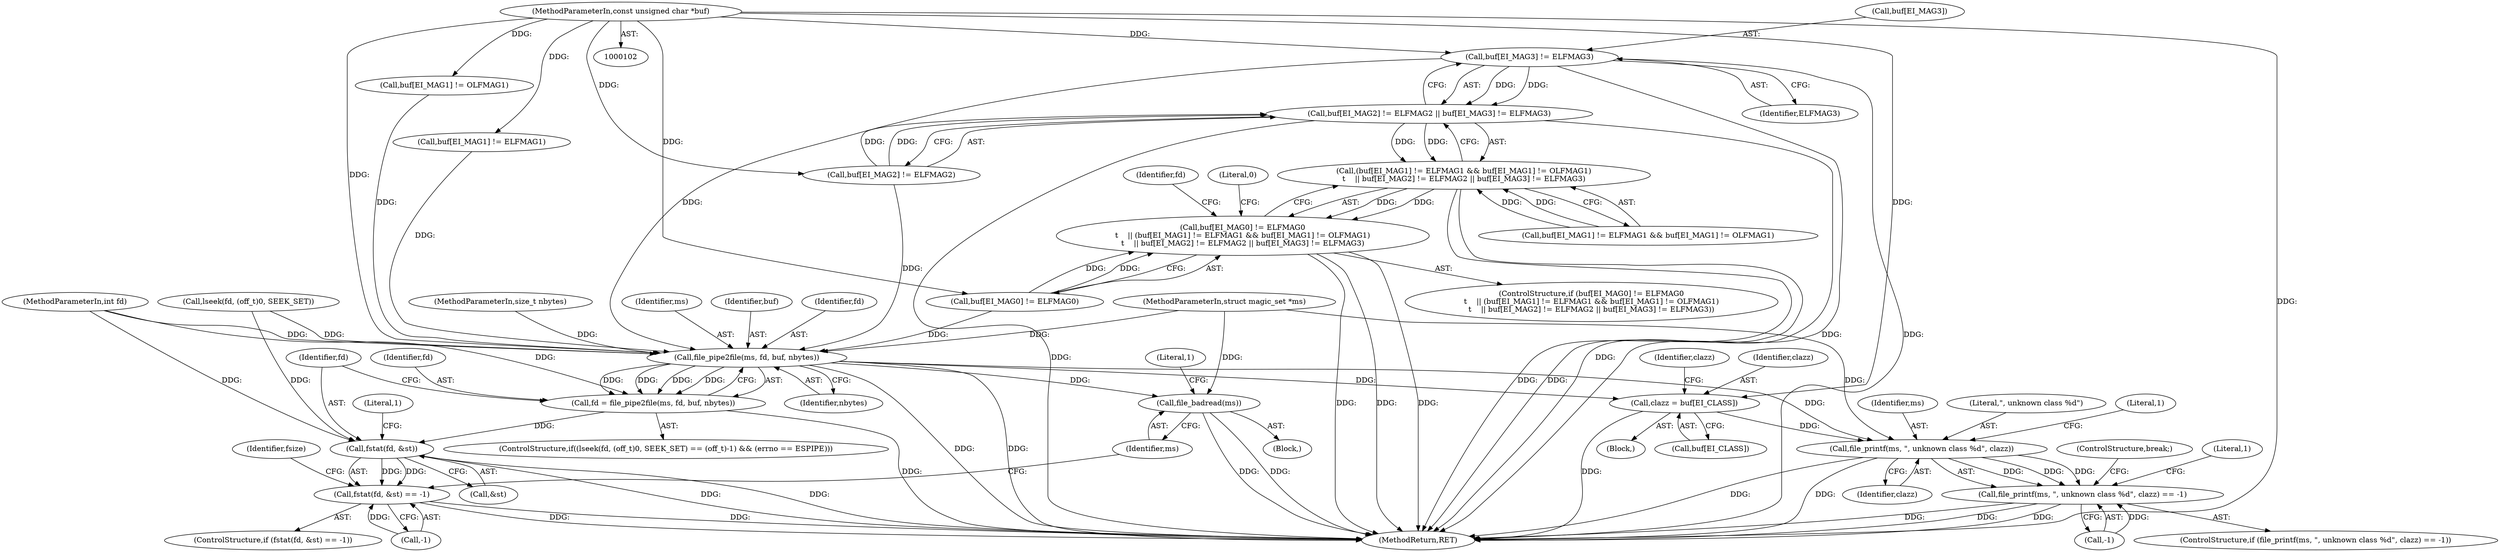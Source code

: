 digraph "0_file_b4c01141e5367f247b84dcaf6aefbb4e741842b8_0@array" {
"1000157" [label="(Call,buf[EI_MAG3] != ELFMAG3)"];
"1000105" [label="(MethodParameterIn,const unsigned char *buf)"];
"1000151" [label="(Call,buf[EI_MAG2] != ELFMAG2 || buf[EI_MAG3] != ELFMAG3)"];
"1000139" [label="(Call,(buf[EI_MAG1] != ELFMAG1 && buf[EI_MAG1] != OLFMAG1)\n\t    || buf[EI_MAG2] != ELFMAG2 || buf[EI_MAG3] != ELFMAG3)"];
"1000133" [label="(Call,buf[EI_MAG0] != ELFMAG0\n\t    || (buf[EI_MAG1] != ELFMAG1 && buf[EI_MAG1] != OLFMAG1)\n\t    || buf[EI_MAG2] != ELFMAG2 || buf[EI_MAG3] != ELFMAG3)"];
"1000182" [label="(Call,file_pipe2file(ms, fd, buf, nbytes))"];
"1000180" [label="(Call,fd = file_pipe2file(ms, fd, buf, nbytes))"];
"1000189" [label="(Call,fstat(fd, &st))"];
"1000188" [label="(Call,fstat(fd, &st) == -1)"];
"1000196" [label="(Call,file_badread(ms))"];
"1000206" [label="(Call,clazz = buf[EI_CLASS])"];
"1000219" [label="(Call,file_printf(ms, \", unknown class %d\", clazz))"];
"1000218" [label="(Call,file_printf(ms, \", unknown class %d\", clazz) == -1)"];
"1000191" [label="(Call,&st)"];
"1000140" [label="(Call,buf[EI_MAG1] != ELFMAG1 && buf[EI_MAG1] != OLFMAG1)"];
"1000106" [label="(MethodParameterIn,size_t nbytes)"];
"1000197" [label="(Identifier,ms)"];
"1000146" [label="(Call,buf[EI_MAG1] != OLFMAG1)"];
"1000219" [label="(Call,file_printf(ms, \", unknown class %d\", clazz))"];
"1000231" [label="(MethodReturn,RET)"];
"1000139" [label="(Call,(buf[EI_MAG1] != ELFMAG1 && buf[EI_MAG1] != OLFMAG1)\n\t    || buf[EI_MAG2] != ELFMAG2 || buf[EI_MAG3] != ELFMAG3)"];
"1000164" [label="(ControlStructure,if((lseek(fd, (off_t)0, SEEK_SET) == (off_t)-1) && (errno == ESPIPE)))"];
"1000223" [label="(Call,-1)"];
"1000183" [label="(Identifier,ms)"];
"1000195" [label="(Block,)"];
"1000227" [label="(Literal,1)"];
"1000200" [label="(Literal,1)"];
"1000222" [label="(Identifier,clazz)"];
"1000180" [label="(Call,fd = file_pipe2file(ms, fd, buf, nbytes))"];
"1000194" [label="(Literal,1)"];
"1000152" [label="(Call,buf[EI_MAG2] != ELFMAG2)"];
"1000218" [label="(Call,file_printf(ms, \", unknown class %d\", clazz) == -1)"];
"1000206" [label="(Call,clazz = buf[EI_CLASS])"];
"1000187" [label="(ControlStructure,if (fstat(fd, &st) == -1))"];
"1000207" [label="(Identifier,clazz)"];
"1000107" [label="(Block,)"];
"1000158" [label="(Call,buf[EI_MAG3])"];
"1000133" [label="(Call,buf[EI_MAG0] != ELFMAG0\n\t    || (buf[EI_MAG1] != ELFMAG1 && buf[EI_MAG1] != OLFMAG1)\n\t    || buf[EI_MAG2] != ELFMAG2 || buf[EI_MAG3] != ELFMAG3)"];
"1000224" [label="(Literal,1)"];
"1000221" [label="(Literal,\", unknown class %d\")"];
"1000208" [label="(Call,buf[EI_CLASS])"];
"1000186" [label="(Identifier,nbytes)"];
"1000151" [label="(Call,buf[EI_MAG2] != ELFMAG2 || buf[EI_MAG3] != ELFMAG3)"];
"1000103" [label="(MethodParameterIn,struct magic_set *ms)"];
"1000181" [label="(Identifier,fd)"];
"1000193" [label="(Call,-1)"];
"1000190" [label="(Identifier,fd)"];
"1000212" [label="(Identifier,clazz)"];
"1000167" [label="(Call,lseek(fd, (off_t)0, SEEK_SET))"];
"1000202" [label="(Identifier,fsize)"];
"1000217" [label="(ControlStructure,if (file_printf(ms, \", unknown class %d\", clazz) == -1))"];
"1000185" [label="(Identifier,buf)"];
"1000188" [label="(Call,fstat(fd, &st) == -1)"];
"1000105" [label="(MethodParameterIn,const unsigned char *buf)"];
"1000104" [label="(MethodParameterIn,int fd)"];
"1000220" [label="(Identifier,ms)"];
"1000157" [label="(Call,buf[EI_MAG3] != ELFMAG3)"];
"1000161" [label="(Identifier,ELFMAG3)"];
"1000134" [label="(Call,buf[EI_MAG0] != ELFMAG0)"];
"1000228" [label="(ControlStructure,break;)"];
"1000132" [label="(ControlStructure,if (buf[EI_MAG0] != ELFMAG0\n\t    || (buf[EI_MAG1] != ELFMAG1 && buf[EI_MAG1] != OLFMAG1)\n\t    || buf[EI_MAG2] != ELFMAG2 || buf[EI_MAG3] != ELFMAG3))"];
"1000184" [label="(Identifier,fd)"];
"1000196" [label="(Call,file_badread(ms))"];
"1000189" [label="(Call,fstat(fd, &st))"];
"1000141" [label="(Call,buf[EI_MAG1] != ELFMAG1)"];
"1000168" [label="(Identifier,fd)"];
"1000182" [label="(Call,file_pipe2file(ms, fd, buf, nbytes))"];
"1000163" [label="(Literal,0)"];
"1000157" -> "1000151"  [label="AST: "];
"1000157" -> "1000161"  [label="CFG: "];
"1000158" -> "1000157"  [label="AST: "];
"1000161" -> "1000157"  [label="AST: "];
"1000151" -> "1000157"  [label="CFG: "];
"1000157" -> "1000231"  [label="DDG: "];
"1000157" -> "1000231"  [label="DDG: "];
"1000157" -> "1000151"  [label="DDG: "];
"1000157" -> "1000151"  [label="DDG: "];
"1000105" -> "1000157"  [label="DDG: "];
"1000157" -> "1000182"  [label="DDG: "];
"1000105" -> "1000102"  [label="AST: "];
"1000105" -> "1000231"  [label="DDG: "];
"1000105" -> "1000134"  [label="DDG: "];
"1000105" -> "1000141"  [label="DDG: "];
"1000105" -> "1000146"  [label="DDG: "];
"1000105" -> "1000152"  [label="DDG: "];
"1000105" -> "1000182"  [label="DDG: "];
"1000105" -> "1000206"  [label="DDG: "];
"1000151" -> "1000139"  [label="AST: "];
"1000151" -> "1000152"  [label="CFG: "];
"1000152" -> "1000151"  [label="AST: "];
"1000139" -> "1000151"  [label="CFG: "];
"1000151" -> "1000231"  [label="DDG: "];
"1000151" -> "1000231"  [label="DDG: "];
"1000151" -> "1000139"  [label="DDG: "];
"1000151" -> "1000139"  [label="DDG: "];
"1000152" -> "1000151"  [label="DDG: "];
"1000152" -> "1000151"  [label="DDG: "];
"1000139" -> "1000133"  [label="AST: "];
"1000139" -> "1000140"  [label="CFG: "];
"1000140" -> "1000139"  [label="AST: "];
"1000133" -> "1000139"  [label="CFG: "];
"1000139" -> "1000231"  [label="DDG: "];
"1000139" -> "1000231"  [label="DDG: "];
"1000139" -> "1000133"  [label="DDG: "];
"1000139" -> "1000133"  [label="DDG: "];
"1000140" -> "1000139"  [label="DDG: "];
"1000140" -> "1000139"  [label="DDG: "];
"1000133" -> "1000132"  [label="AST: "];
"1000133" -> "1000134"  [label="CFG: "];
"1000134" -> "1000133"  [label="AST: "];
"1000163" -> "1000133"  [label="CFG: "];
"1000168" -> "1000133"  [label="CFG: "];
"1000133" -> "1000231"  [label="DDG: "];
"1000133" -> "1000231"  [label="DDG: "];
"1000133" -> "1000231"  [label="DDG: "];
"1000134" -> "1000133"  [label="DDG: "];
"1000134" -> "1000133"  [label="DDG: "];
"1000182" -> "1000180"  [label="AST: "];
"1000182" -> "1000186"  [label="CFG: "];
"1000183" -> "1000182"  [label="AST: "];
"1000184" -> "1000182"  [label="AST: "];
"1000185" -> "1000182"  [label="AST: "];
"1000186" -> "1000182"  [label="AST: "];
"1000180" -> "1000182"  [label="CFG: "];
"1000182" -> "1000231"  [label="DDG: "];
"1000182" -> "1000231"  [label="DDG: "];
"1000182" -> "1000180"  [label="DDG: "];
"1000182" -> "1000180"  [label="DDG: "];
"1000182" -> "1000180"  [label="DDG: "];
"1000182" -> "1000180"  [label="DDG: "];
"1000103" -> "1000182"  [label="DDG: "];
"1000167" -> "1000182"  [label="DDG: "];
"1000104" -> "1000182"  [label="DDG: "];
"1000141" -> "1000182"  [label="DDG: "];
"1000152" -> "1000182"  [label="DDG: "];
"1000134" -> "1000182"  [label="DDG: "];
"1000146" -> "1000182"  [label="DDG: "];
"1000106" -> "1000182"  [label="DDG: "];
"1000182" -> "1000196"  [label="DDG: "];
"1000182" -> "1000206"  [label="DDG: "];
"1000182" -> "1000219"  [label="DDG: "];
"1000180" -> "1000164"  [label="AST: "];
"1000181" -> "1000180"  [label="AST: "];
"1000190" -> "1000180"  [label="CFG: "];
"1000180" -> "1000231"  [label="DDG: "];
"1000104" -> "1000180"  [label="DDG: "];
"1000180" -> "1000189"  [label="DDG: "];
"1000189" -> "1000188"  [label="AST: "];
"1000189" -> "1000191"  [label="CFG: "];
"1000190" -> "1000189"  [label="AST: "];
"1000191" -> "1000189"  [label="AST: "];
"1000194" -> "1000189"  [label="CFG: "];
"1000189" -> "1000231"  [label="DDG: "];
"1000189" -> "1000231"  [label="DDG: "];
"1000189" -> "1000188"  [label="DDG: "];
"1000189" -> "1000188"  [label="DDG: "];
"1000167" -> "1000189"  [label="DDG: "];
"1000104" -> "1000189"  [label="DDG: "];
"1000188" -> "1000187"  [label="AST: "];
"1000188" -> "1000193"  [label="CFG: "];
"1000193" -> "1000188"  [label="AST: "];
"1000197" -> "1000188"  [label="CFG: "];
"1000202" -> "1000188"  [label="CFG: "];
"1000188" -> "1000231"  [label="DDG: "];
"1000188" -> "1000231"  [label="DDG: "];
"1000193" -> "1000188"  [label="DDG: "];
"1000196" -> "1000195"  [label="AST: "];
"1000196" -> "1000197"  [label="CFG: "];
"1000197" -> "1000196"  [label="AST: "];
"1000200" -> "1000196"  [label="CFG: "];
"1000196" -> "1000231"  [label="DDG: "];
"1000196" -> "1000231"  [label="DDG: "];
"1000103" -> "1000196"  [label="DDG: "];
"1000206" -> "1000107"  [label="AST: "];
"1000206" -> "1000208"  [label="CFG: "];
"1000207" -> "1000206"  [label="AST: "];
"1000208" -> "1000206"  [label="AST: "];
"1000212" -> "1000206"  [label="CFG: "];
"1000206" -> "1000231"  [label="DDG: "];
"1000206" -> "1000219"  [label="DDG: "];
"1000219" -> "1000218"  [label="AST: "];
"1000219" -> "1000222"  [label="CFG: "];
"1000220" -> "1000219"  [label="AST: "];
"1000221" -> "1000219"  [label="AST: "];
"1000222" -> "1000219"  [label="AST: "];
"1000224" -> "1000219"  [label="CFG: "];
"1000219" -> "1000231"  [label="DDG: "];
"1000219" -> "1000231"  [label="DDG: "];
"1000219" -> "1000218"  [label="DDG: "];
"1000219" -> "1000218"  [label="DDG: "];
"1000219" -> "1000218"  [label="DDG: "];
"1000103" -> "1000219"  [label="DDG: "];
"1000218" -> "1000217"  [label="AST: "];
"1000218" -> "1000223"  [label="CFG: "];
"1000223" -> "1000218"  [label="AST: "];
"1000227" -> "1000218"  [label="CFG: "];
"1000228" -> "1000218"  [label="CFG: "];
"1000218" -> "1000231"  [label="DDG: "];
"1000218" -> "1000231"  [label="DDG: "];
"1000218" -> "1000231"  [label="DDG: "];
"1000223" -> "1000218"  [label="DDG: "];
}
